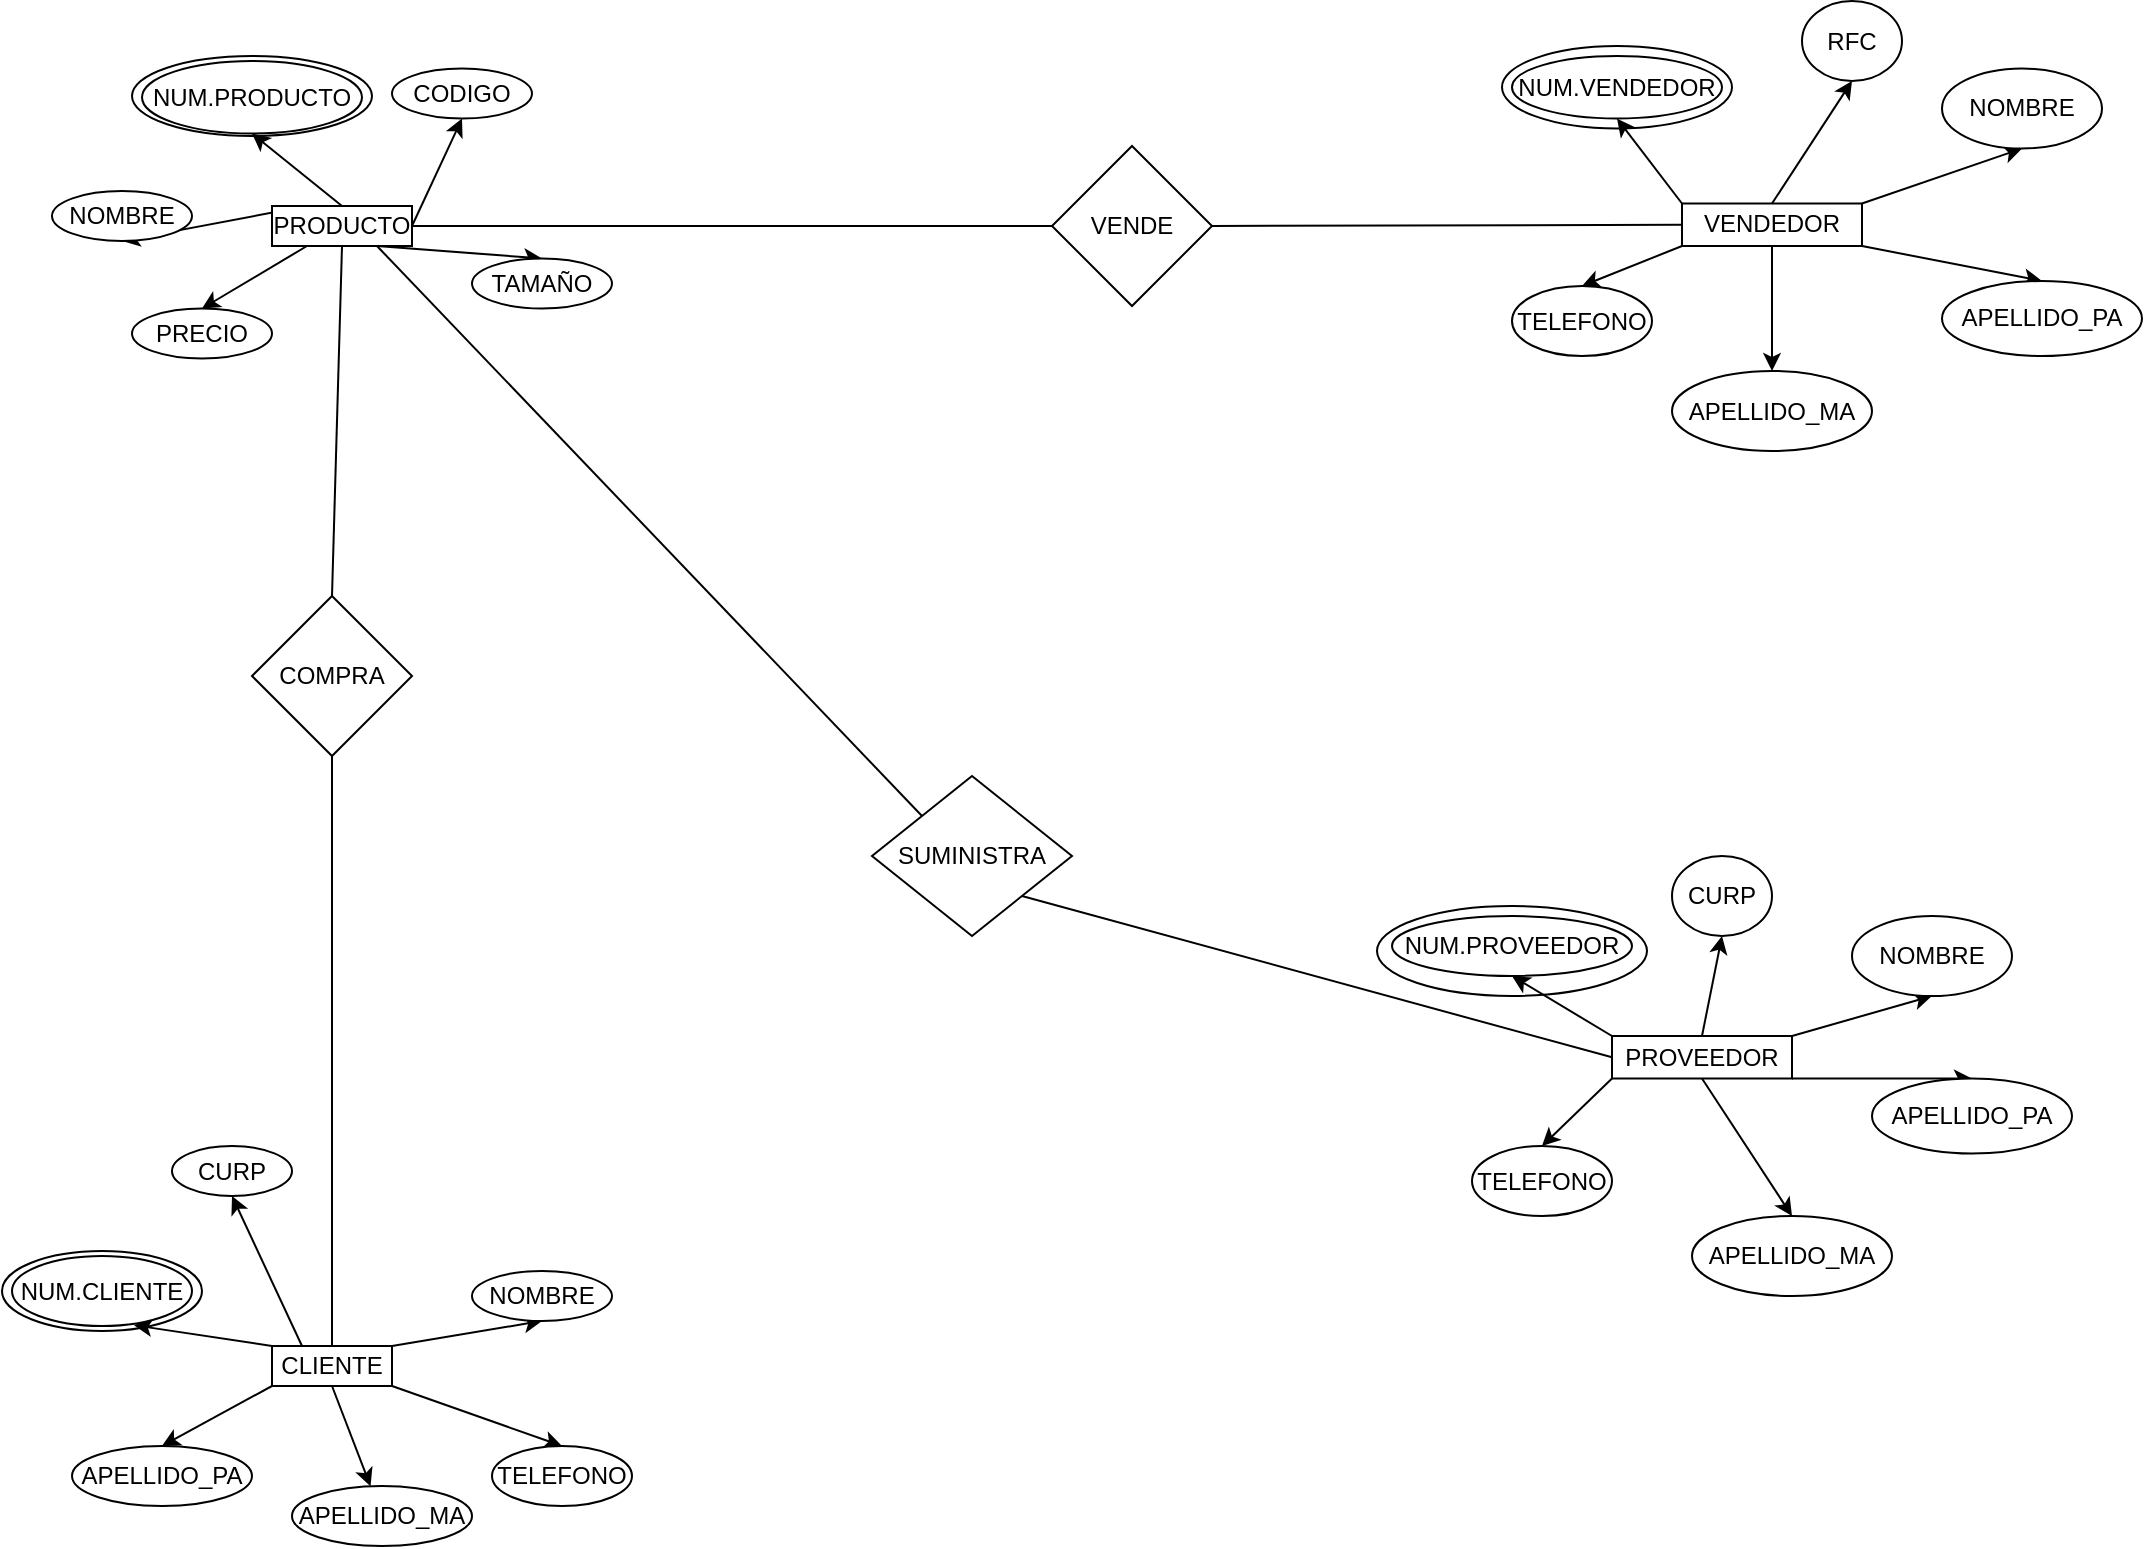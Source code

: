 <mxfile>
    <diagram name="Página-1" id="X-XX4VO_gVQscHW4Waia">
        <mxGraphModel dx="2030" dy="824" grid="1" gridSize="10" guides="1" tooltips="1" connect="1" arrows="1" fold="1" page="1" pageScale="1" pageWidth="1169" pageHeight="827" math="0" shadow="0">
            <root>
                <mxCell id="0"/>
                <mxCell id="1" parent="0"/>
                <mxCell id="80" value="" style="ellipse;whiteSpace=wrap;html=1;" parent="1" vertex="1">
                    <mxGeometry x="5" y="637.5" width="100" height="40" as="geometry"/>
                </mxCell>
                <mxCell id="79" value="" style="ellipse;whiteSpace=wrap;html=1;" parent="1" vertex="1">
                    <mxGeometry x="692.5" y="465" width="135" height="45" as="geometry"/>
                </mxCell>
                <mxCell id="78" value="" style="ellipse;whiteSpace=wrap;html=1;" parent="1" vertex="1">
                    <mxGeometry x="755" y="35" width="115" height="41.25" as="geometry"/>
                </mxCell>
                <mxCell id="77" value="" style="ellipse;whiteSpace=wrap;html=1;" parent="1" vertex="1">
                    <mxGeometry x="70" y="40" width="120" height="40" as="geometry"/>
                </mxCell>
                <mxCell id="13" style="edgeStyle=none;html=1;exitX=0;exitY=1;exitDx=0;exitDy=0;entryX=0.5;entryY=0;entryDx=0;entryDy=0;" parent="1" source="2" target="8" edge="1">
                    <mxGeometry relative="1" as="geometry"/>
                </mxCell>
                <mxCell id="16" style="edgeStyle=none;html=1;exitX=0;exitY=0;exitDx=0;exitDy=0;entryX=0.678;entryY=0.989;entryDx=0;entryDy=0;entryPerimeter=0;" parent="1" source="2" target="5" edge="1">
                    <mxGeometry relative="1" as="geometry"/>
                </mxCell>
                <mxCell id="17" style="edgeStyle=none;html=1;exitX=0.25;exitY=0;exitDx=0;exitDy=0;entryX=0.5;entryY=1;entryDx=0;entryDy=0;" parent="1" source="2" target="6" edge="1">
                    <mxGeometry relative="1" as="geometry"/>
                </mxCell>
                <mxCell id="36" style="edgeStyle=none;html=1;exitX=0.5;exitY=1;exitDx=0;exitDy=0;" parent="1" source="2" target="9" edge="1">
                    <mxGeometry relative="1" as="geometry"/>
                </mxCell>
                <mxCell id="37" style="edgeStyle=none;html=1;exitX=1;exitY=1;exitDx=0;exitDy=0;entryX=0.5;entryY=0;entryDx=0;entryDy=0;" parent="1" source="2" target="10" edge="1">
                    <mxGeometry relative="1" as="geometry"/>
                </mxCell>
                <mxCell id="38" style="edgeStyle=none;html=1;exitX=1;exitY=0;exitDx=0;exitDy=0;entryX=0.5;entryY=1;entryDx=0;entryDy=0;" parent="1" source="2" target="7" edge="1">
                    <mxGeometry relative="1" as="geometry"/>
                </mxCell>
                <mxCell id="2" value="CLIENTE" style="rounded=0;whiteSpace=wrap;html=1;" parent="1" vertex="1">
                    <mxGeometry x="140" y="685" width="60" height="20" as="geometry"/>
                </mxCell>
                <mxCell id="5" value="NUM.CLIENTE" style="ellipse;whiteSpace=wrap;html=1;" parent="1" vertex="1">
                    <mxGeometry x="10" y="640" width="90" height="35" as="geometry"/>
                </mxCell>
                <mxCell id="6" value="CURP" style="ellipse;whiteSpace=wrap;html=1;" parent="1" vertex="1">
                    <mxGeometry x="90" y="585" width="60" height="25" as="geometry"/>
                </mxCell>
                <mxCell id="7" value="NOMBRE" style="ellipse;whiteSpace=wrap;html=1;" parent="1" vertex="1">
                    <mxGeometry x="240" y="647.5" width="70" height="25" as="geometry"/>
                </mxCell>
                <mxCell id="8" value="APELLIDO_PA" style="ellipse;whiteSpace=wrap;html=1;" parent="1" vertex="1">
                    <mxGeometry x="40" y="735" width="90" height="30" as="geometry"/>
                </mxCell>
                <mxCell id="9" value="APELLIDO_MA" style="ellipse;whiteSpace=wrap;html=1;" parent="1" vertex="1">
                    <mxGeometry x="150" y="755" width="90" height="30" as="geometry"/>
                </mxCell>
                <mxCell id="10" value="TELEFONO" style="ellipse;whiteSpace=wrap;html=1;" parent="1" vertex="1">
                    <mxGeometry x="250" y="735" width="70" height="30" as="geometry"/>
                </mxCell>
                <mxCell id="26" style="edgeStyle=none;html=1;exitX=0.5;exitY=0;exitDx=0;exitDy=0;entryX=0.5;entryY=1;entryDx=0;entryDy=0;" parent="1" source="19" target="20" edge="1">
                    <mxGeometry relative="1" as="geometry"/>
                </mxCell>
                <mxCell id="28" style="edgeStyle=none;html=1;exitX=1;exitY=0.5;exitDx=0;exitDy=0;entryX=0.5;entryY=1;entryDx=0;entryDy=0;" parent="1" source="19" target="24" edge="1">
                    <mxGeometry relative="1" as="geometry"/>
                </mxCell>
                <mxCell id="29" style="edgeStyle=none;html=1;exitX=0.75;exitY=1;exitDx=0;exitDy=0;entryX=0.5;entryY=0;entryDx=0;entryDy=0;" parent="1" source="19" target="23" edge="1">
                    <mxGeometry relative="1" as="geometry"/>
                </mxCell>
                <mxCell id="30" style="edgeStyle=none;html=1;exitX=0.25;exitY=1;exitDx=0;exitDy=0;entryX=0.5;entryY=0;entryDx=0;entryDy=0;" parent="1" source="19" target="22" edge="1">
                    <mxGeometry relative="1" as="geometry"/>
                </mxCell>
                <mxCell id="34" style="edgeStyle=none;html=1;exitX=0.25;exitY=0;exitDx=0;exitDy=0;entryX=0.5;entryY=1;entryDx=0;entryDy=0;" parent="1" source="19" target="21" edge="1">
                    <mxGeometry relative="1" as="geometry"/>
                </mxCell>
                <mxCell id="19" value="PRODUCTO" style="rounded=0;whiteSpace=wrap;html=1;" parent="1" vertex="1">
                    <mxGeometry x="140" y="115" width="70" height="20" as="geometry"/>
                </mxCell>
                <mxCell id="20" value="NUM.PRODUCTO" style="ellipse;whiteSpace=wrap;html=1;" parent="1" vertex="1">
                    <mxGeometry x="75" y="42.5" width="110" height="36.25" as="geometry"/>
                </mxCell>
                <mxCell id="21" value="NOMBRE" style="ellipse;whiteSpace=wrap;html=1;" parent="1" vertex="1">
                    <mxGeometry x="30" y="107.5" width="70" height="25" as="geometry"/>
                </mxCell>
                <mxCell id="22" value="PRECIO" style="ellipse;whiteSpace=wrap;html=1;" parent="1" vertex="1">
                    <mxGeometry x="70" y="166.25" width="70" height="25" as="geometry"/>
                </mxCell>
                <mxCell id="23" value="TAMAÑO" style="ellipse;whiteSpace=wrap;html=1;" parent="1" vertex="1">
                    <mxGeometry x="240" y="141.25" width="70" height="25" as="geometry"/>
                </mxCell>
                <mxCell id="24" value="CODIGO" style="ellipse;whiteSpace=wrap;html=1;" parent="1" vertex="1">
                    <mxGeometry x="200" y="46.25" width="70" height="25" as="geometry"/>
                </mxCell>
                <mxCell id="31" value="COMPRA" style="rhombus;whiteSpace=wrap;html=1;" parent="1" vertex="1">
                    <mxGeometry x="130" y="310" width="80" height="80" as="geometry"/>
                </mxCell>
                <mxCell id="33" value="" style="endArrow=none;html=1;entryX=0.5;entryY=1;entryDx=0;entryDy=0;exitX=0.5;exitY=0;exitDx=0;exitDy=0;" parent="1" source="2" target="31" edge="1">
                    <mxGeometry width="50" height="50" relative="1" as="geometry">
                        <mxPoint x="240" y="183.08" as="sourcePoint"/>
                        <mxPoint x="330" y="183.08" as="targetPoint"/>
                    </mxGeometry>
                </mxCell>
                <mxCell id="41" value="VENDE" style="rhombus;whiteSpace=wrap;html=1;" parent="1" vertex="1">
                    <mxGeometry x="530" y="85" width="80" height="80" as="geometry"/>
                </mxCell>
                <mxCell id="43" value="" style="endArrow=none;html=1;exitX=1;exitY=0.5;exitDx=0;exitDy=0;entryX=0;entryY=0.5;entryDx=0;entryDy=0;" parent="1" source="19" target="41" edge="1">
                    <mxGeometry width="50" height="50" relative="1" as="geometry">
                        <mxPoint x="570" y="450" as="sourcePoint"/>
                        <mxPoint x="620" y="400" as="targetPoint"/>
                    </mxGeometry>
                </mxCell>
                <mxCell id="44" value="SUMINISTRA" style="rhombus;whiteSpace=wrap;html=1;" parent="1" vertex="1">
                    <mxGeometry x="440" y="400" width="100" height="80" as="geometry"/>
                </mxCell>
                <mxCell id="45" value="" style="endArrow=none;html=1;exitX=0.75;exitY=1;exitDx=0;exitDy=0;entryX=0;entryY=0;entryDx=0;entryDy=0;" parent="1" source="19" target="44" edge="1">
                    <mxGeometry width="50" height="50" relative="1" as="geometry">
                        <mxPoint x="570" y="450" as="sourcePoint"/>
                        <mxPoint x="620" y="400" as="targetPoint"/>
                    </mxGeometry>
                </mxCell>
                <mxCell id="57" style="edgeStyle=none;html=1;exitX=0;exitY=0;exitDx=0;exitDy=0;entryX=0.5;entryY=1;entryDx=0;entryDy=0;" parent="1" source="46" target="50" edge="1">
                    <mxGeometry relative="1" as="geometry"/>
                </mxCell>
                <mxCell id="58" style="edgeStyle=none;html=1;exitX=0.5;exitY=0;exitDx=0;exitDy=0;entryX=0.5;entryY=1;entryDx=0;entryDy=0;" parent="1" source="46" target="51" edge="1">
                    <mxGeometry relative="1" as="geometry"/>
                </mxCell>
                <mxCell id="59" style="edgeStyle=none;html=1;exitX=1;exitY=0;exitDx=0;exitDy=0;entryX=0.5;entryY=1;entryDx=0;entryDy=0;" parent="1" source="46" target="52" edge="1">
                    <mxGeometry relative="1" as="geometry"/>
                </mxCell>
                <mxCell id="60" style="edgeStyle=none;html=1;exitX=1;exitY=1;exitDx=0;exitDy=0;entryX=0.5;entryY=0;entryDx=0;entryDy=0;" parent="1" source="46" target="53" edge="1">
                    <mxGeometry relative="1" as="geometry"/>
                </mxCell>
                <mxCell id="61" style="edgeStyle=none;html=1;exitX=0;exitY=1;exitDx=0;exitDy=0;entryX=0.5;entryY=0;entryDx=0;entryDy=0;" parent="1" source="46" target="56" edge="1">
                    <mxGeometry relative="1" as="geometry"/>
                </mxCell>
                <mxCell id="62" style="edgeStyle=none;html=1;exitX=0.5;exitY=1;exitDx=0;exitDy=0;entryX=0.5;entryY=0;entryDx=0;entryDy=0;" parent="1" source="46" target="54" edge="1">
                    <mxGeometry relative="1" as="geometry"/>
                </mxCell>
                <mxCell id="46" value="VENDEDOR" style="rounded=0;whiteSpace=wrap;html=1;" parent="1" vertex="1">
                    <mxGeometry x="845" y="113.75" width="90" height="21.25" as="geometry"/>
                </mxCell>
                <mxCell id="69" style="edgeStyle=none;html=1;exitX=0;exitY=1;exitDx=0;exitDy=0;entryX=0.5;entryY=0;entryDx=0;entryDy=0;" parent="1" source="47" target="68" edge="1">
                    <mxGeometry relative="1" as="geometry"/>
                </mxCell>
                <mxCell id="70" style="edgeStyle=none;html=1;exitX=0.5;exitY=1;exitDx=0;exitDy=0;entryX=0.5;entryY=0;entryDx=0;entryDy=0;" parent="1" source="47" target="67" edge="1">
                    <mxGeometry relative="1" as="geometry"/>
                </mxCell>
                <mxCell id="71" style="edgeStyle=none;html=1;exitX=1;exitY=1;exitDx=0;exitDy=0;entryX=0.5;entryY=0;entryDx=0;entryDy=0;" parent="1" source="47" target="66" edge="1">
                    <mxGeometry relative="1" as="geometry"/>
                </mxCell>
                <mxCell id="72" style="edgeStyle=none;html=1;exitX=1;exitY=0;exitDx=0;exitDy=0;entryX=0.5;entryY=1;entryDx=0;entryDy=0;" parent="1" source="47" target="65" edge="1">
                    <mxGeometry relative="1" as="geometry"/>
                </mxCell>
                <mxCell id="73" style="edgeStyle=none;html=1;exitX=0.5;exitY=0;exitDx=0;exitDy=0;entryX=0.5;entryY=1;entryDx=0;entryDy=0;" parent="1" source="47" target="64" edge="1">
                    <mxGeometry relative="1" as="geometry"/>
                </mxCell>
                <mxCell id="74" style="edgeStyle=none;html=1;exitX=0;exitY=0;exitDx=0;exitDy=0;entryX=0.5;entryY=1;entryDx=0;entryDy=0;" parent="1" source="47" target="63" edge="1">
                    <mxGeometry relative="1" as="geometry"/>
                </mxCell>
                <mxCell id="47" value="PROVEEDOR" style="rounded=0;whiteSpace=wrap;html=1;" parent="1" vertex="1">
                    <mxGeometry x="810" y="530" width="90" height="21.25" as="geometry"/>
                </mxCell>
                <mxCell id="48" value="" style="endArrow=none;html=1;exitX=1;exitY=1;exitDx=0;exitDy=0;entryX=0;entryY=0.5;entryDx=0;entryDy=0;" parent="1" source="44" target="47" edge="1">
                    <mxGeometry width="50" height="50" relative="1" as="geometry">
                        <mxPoint x="570" y="450" as="sourcePoint"/>
                        <mxPoint x="620" y="400" as="targetPoint"/>
                    </mxGeometry>
                </mxCell>
                <mxCell id="49" value="" style="endArrow=none;html=1;exitX=1;exitY=0.5;exitDx=0;exitDy=0;entryX=0;entryY=0.5;entryDx=0;entryDy=0;" parent="1" source="41" target="46" edge="1">
                    <mxGeometry width="50" height="50" relative="1" as="geometry">
                        <mxPoint x="570" y="450" as="sourcePoint"/>
                        <mxPoint x="620" y="400" as="targetPoint"/>
                    </mxGeometry>
                </mxCell>
                <mxCell id="50" value="NUM.VENDEDOR" style="ellipse;whiteSpace=wrap;html=1;" parent="1" vertex="1">
                    <mxGeometry x="760" y="40" width="105" height="31.25" as="geometry"/>
                </mxCell>
                <mxCell id="51" value="RFC" style="ellipse;whiteSpace=wrap;html=1;" parent="1" vertex="1">
                    <mxGeometry x="905" y="12.5" width="50" height="40" as="geometry"/>
                </mxCell>
                <mxCell id="52" value="NOMBRE" style="ellipse;whiteSpace=wrap;html=1;" parent="1" vertex="1">
                    <mxGeometry x="975" y="46.25" width="80" height="40" as="geometry"/>
                </mxCell>
                <mxCell id="53" value="APELLIDO_PA" style="ellipse;whiteSpace=wrap;html=1;" parent="1" vertex="1">
                    <mxGeometry x="975" y="152.5" width="100" height="37.5" as="geometry"/>
                </mxCell>
                <mxCell id="54" value="APELLIDO_MA" style="ellipse;whiteSpace=wrap;html=1;" parent="1" vertex="1">
                    <mxGeometry x="840" y="197.5" width="100" height="40" as="geometry"/>
                </mxCell>
                <mxCell id="56" value="TELEFONO" style="ellipse;whiteSpace=wrap;html=1;" parent="1" vertex="1">
                    <mxGeometry x="760" y="155" width="70" height="35" as="geometry"/>
                </mxCell>
                <mxCell id="63" value="NUM.PROVEEDOR" style="ellipse;whiteSpace=wrap;html=1;" parent="1" vertex="1">
                    <mxGeometry x="700" y="470" width="120" height="30" as="geometry"/>
                </mxCell>
                <mxCell id="64" value="CURP" style="ellipse;whiteSpace=wrap;html=1;" parent="1" vertex="1">
                    <mxGeometry x="840" y="440" width="50" height="40" as="geometry"/>
                </mxCell>
                <mxCell id="65" value="NOMBRE" style="ellipse;whiteSpace=wrap;html=1;" parent="1" vertex="1">
                    <mxGeometry x="930" y="470" width="80" height="40" as="geometry"/>
                </mxCell>
                <mxCell id="66" value="APELLIDO_PA" style="ellipse;whiteSpace=wrap;html=1;" parent="1" vertex="1">
                    <mxGeometry x="940" y="551.25" width="100" height="37.5" as="geometry"/>
                </mxCell>
                <mxCell id="67" value="APELLIDO_MA" style="ellipse;whiteSpace=wrap;html=1;" parent="1" vertex="1">
                    <mxGeometry x="850" y="620" width="100" height="40" as="geometry"/>
                </mxCell>
                <mxCell id="68" value="TELEFONO" style="ellipse;whiteSpace=wrap;html=1;" parent="1" vertex="1">
                    <mxGeometry x="740" y="585" width="70" height="35" as="geometry"/>
                </mxCell>
                <mxCell id="76" value="" style="endArrow=none;html=1;exitX=0.5;exitY=0;exitDx=0;exitDy=0;entryX=0.5;entryY=1;entryDx=0;entryDy=0;" parent="1" source="31" target="19" edge="1">
                    <mxGeometry width="50" height="50" relative="1" as="geometry">
                        <mxPoint x="430" y="450" as="sourcePoint"/>
                        <mxPoint x="480" y="400" as="targetPoint"/>
                    </mxGeometry>
                </mxCell>
            </root>
        </mxGraphModel>
    </diagram>
</mxfile>